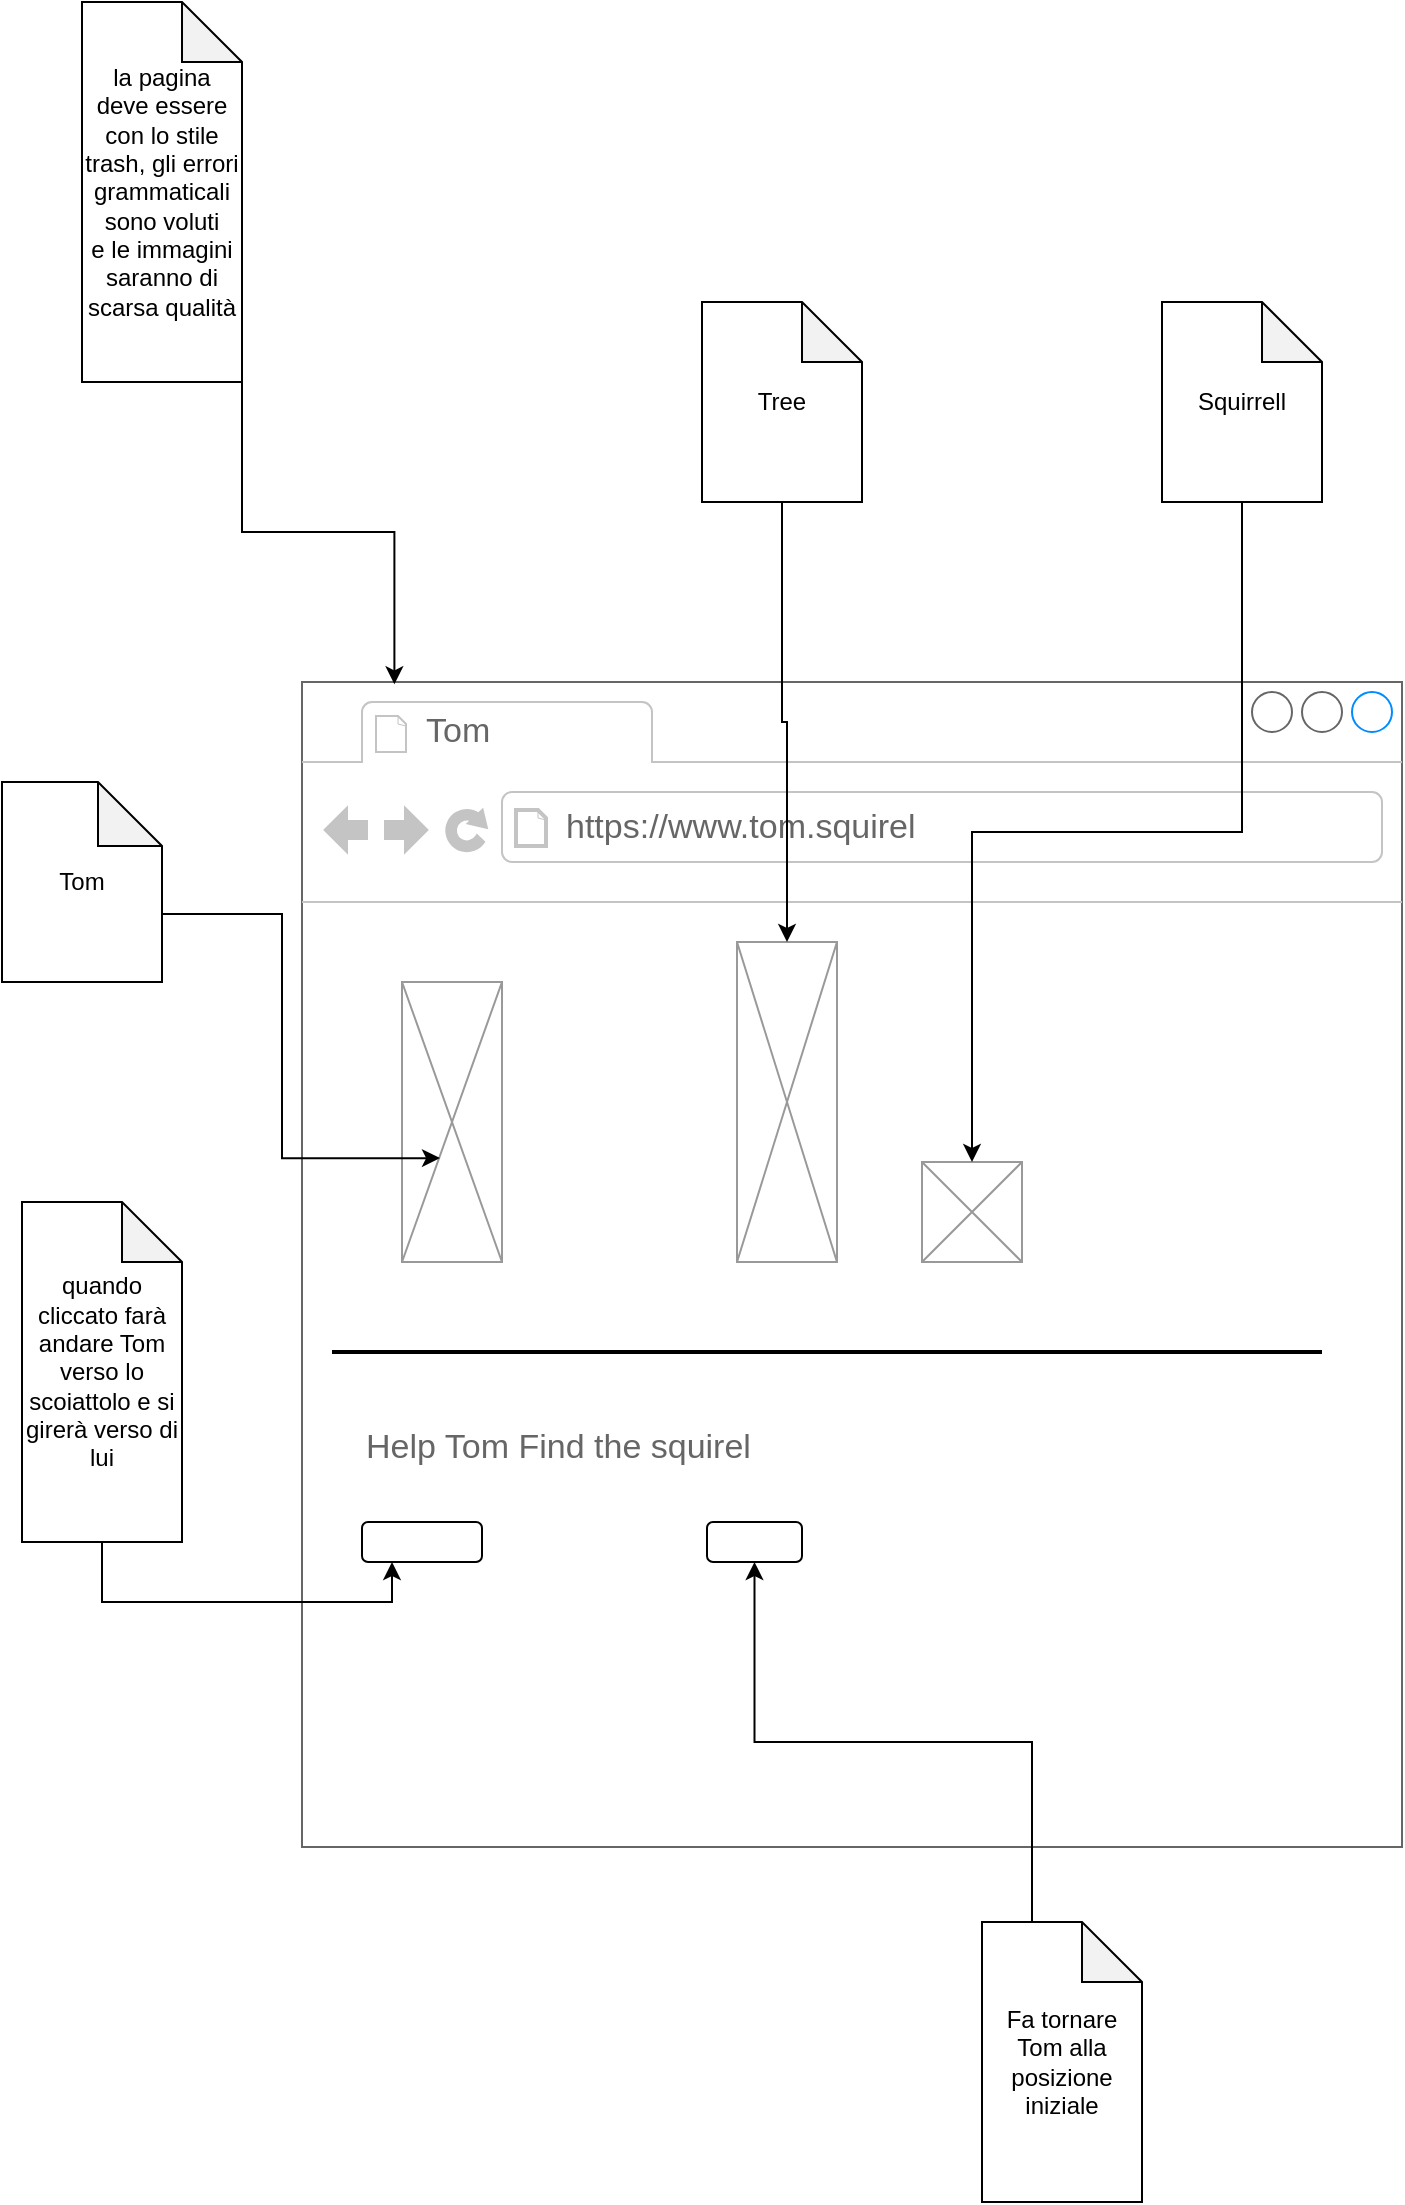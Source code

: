 <mxfile version="14.4.2" type="github">
  <diagram id="B5JPVfwiFHHiAfXatyd_" name="Page-1">
    <mxGraphModel dx="2249" dy="1969" grid="1" gridSize="10" guides="1" tooltips="1" connect="1" arrows="1" fold="1" page="1" pageScale="1" pageWidth="827" pageHeight="1169" math="0" shadow="0">
      <root>
        <mxCell id="0" />
        <mxCell id="1" parent="0" />
        <mxCell id="sybcU1xqQj4xZzGj0ewR-1" value="" style="strokeWidth=1;shadow=0;dashed=0;align=center;html=1;shape=mxgraph.mockup.containers.browserWindow;rSize=0;strokeColor=#666666;strokeColor2=#008cff;strokeColor3=#c4c4c4;mainText=,;recursiveResize=0;" vertex="1" parent="1">
          <mxGeometry x="-210" y="170" width="550" height="582.5" as="geometry" />
        </mxCell>
        <mxCell id="sybcU1xqQj4xZzGj0ewR-2" value="Tom" style="strokeWidth=1;shadow=0;dashed=0;align=center;html=1;shape=mxgraph.mockup.containers.anchor;fontSize=17;fontColor=#666666;align=left;" vertex="1" parent="sybcU1xqQj4xZzGj0ewR-1">
          <mxGeometry x="60" y="12" width="110" height="26" as="geometry" />
        </mxCell>
        <mxCell id="sybcU1xqQj4xZzGj0ewR-3" value="https://www.tom.squirel" style="strokeWidth=1;shadow=0;dashed=0;align=center;html=1;shape=mxgraph.mockup.containers.anchor;rSize=0;fontSize=17;fontColor=#666666;align=left;" vertex="1" parent="sybcU1xqQj4xZzGj0ewR-1">
          <mxGeometry x="130" y="60" width="250" height="26" as="geometry" />
        </mxCell>
        <mxCell id="sybcU1xqQj4xZzGj0ewR-4" value="" style="verticalLabelPosition=bottom;shadow=0;dashed=0;align=center;html=1;verticalAlign=top;strokeWidth=1;shape=mxgraph.mockup.graphics.simpleIcon;strokeColor=#999999;" vertex="1" parent="sybcU1xqQj4xZzGj0ewR-1">
          <mxGeometry x="50" y="150" width="50" height="140" as="geometry" />
        </mxCell>
        <mxCell id="sybcU1xqQj4xZzGj0ewR-5" value="" style="verticalLabelPosition=bottom;shadow=0;dashed=0;align=center;html=1;verticalAlign=top;strokeWidth=1;shape=mxgraph.mockup.graphics.simpleIcon;strokeColor=#999999;" vertex="1" parent="sybcU1xqQj4xZzGj0ewR-1">
          <mxGeometry x="310" y="240" width="50" height="50" as="geometry" />
        </mxCell>
        <mxCell id="sybcU1xqQj4xZzGj0ewR-6" value="Help Tom Find the squirel" style="strokeWidth=1;shadow=0;dashed=0;align=center;html=1;shape=mxgraph.mockup.containers.anchor;rSize=0;fontSize=17;fontColor=#666666;align=left;" vertex="1" parent="sybcU1xqQj4xZzGj0ewR-1">
          <mxGeometry x="30" y="370" width="250" height="26" as="geometry" />
        </mxCell>
        <mxCell id="sybcU1xqQj4xZzGj0ewR-7" value="" style="line;strokeWidth=2;direction=south;html=1;rotation=90;" vertex="1" parent="sybcU1xqQj4xZzGj0ewR-1">
          <mxGeometry x="257.5" y="87.5" width="10" height="495" as="geometry" />
        </mxCell>
        <mxCell id="sybcU1xqQj4xZzGj0ewR-8" value="" style="verticalLabelPosition=bottom;shadow=0;dashed=0;align=center;html=1;verticalAlign=top;strokeWidth=1;shape=mxgraph.mockup.graphics.simpleIcon;strokeColor=#999999;" vertex="1" parent="sybcU1xqQj4xZzGj0ewR-1">
          <mxGeometry x="217.5" y="130" width="50" height="160" as="geometry" />
        </mxCell>
        <mxCell id="sybcU1xqQj4xZzGj0ewR-9" value="" style="rounded=1;whiteSpace=wrap;html=1;" vertex="1" parent="sybcU1xqQj4xZzGj0ewR-1">
          <mxGeometry x="30" y="420" width="60" height="20" as="geometry" />
        </mxCell>
        <mxCell id="sybcU1xqQj4xZzGj0ewR-10" value="" style="rounded=1;whiteSpace=wrap;html=1;" vertex="1" parent="sybcU1xqQj4xZzGj0ewR-1">
          <mxGeometry x="202.5" y="420" width="47.5" height="20" as="geometry" />
        </mxCell>
        <mxCell id="sybcU1xqQj4xZzGj0ewR-11" style="edgeStyle=orthogonalEdgeStyle;rounded=0;orthogonalLoop=1;jettySize=auto;html=1;exitX=0;exitY=0;exitDx=80;exitDy=66;exitPerimeter=0;entryX=0.38;entryY=0.629;entryDx=0;entryDy=0;entryPerimeter=0;" edge="1" parent="1" source="sybcU1xqQj4xZzGj0ewR-12" target="sybcU1xqQj4xZzGj0ewR-4">
          <mxGeometry relative="1" as="geometry" />
        </mxCell>
        <mxCell id="sybcU1xqQj4xZzGj0ewR-12" value="Tom" style="shape=note;whiteSpace=wrap;html=1;backgroundOutline=1;darkOpacity=0.05;size=32;" vertex="1" parent="1">
          <mxGeometry x="-360" y="220" width="80" height="100" as="geometry" />
        </mxCell>
        <mxCell id="sybcU1xqQj4xZzGj0ewR-13" style="edgeStyle=orthogonalEdgeStyle;rounded=0;orthogonalLoop=1;jettySize=auto;html=1;exitX=0.5;exitY=1;exitDx=0;exitDy=0;exitPerimeter=0;" edge="1" parent="1" source="sybcU1xqQj4xZzGj0ewR-14" target="sybcU1xqQj4xZzGj0ewR-8">
          <mxGeometry relative="1" as="geometry" />
        </mxCell>
        <mxCell id="sybcU1xqQj4xZzGj0ewR-14" value="Tree" style="shape=note;whiteSpace=wrap;html=1;backgroundOutline=1;darkOpacity=0.05;" vertex="1" parent="1">
          <mxGeometry x="-10" y="-20" width="80" height="100" as="geometry" />
        </mxCell>
        <mxCell id="sybcU1xqQj4xZzGj0ewR-15" style="edgeStyle=orthogonalEdgeStyle;rounded=0;orthogonalLoop=1;jettySize=auto;html=1;exitX=0.5;exitY=1;exitDx=0;exitDy=0;exitPerimeter=0;" edge="1" parent="1" source="sybcU1xqQj4xZzGj0ewR-16" target="sybcU1xqQj4xZzGj0ewR-5">
          <mxGeometry relative="1" as="geometry" />
        </mxCell>
        <mxCell id="sybcU1xqQj4xZzGj0ewR-16" value="Squirrell" style="shape=note;whiteSpace=wrap;html=1;backgroundOutline=1;darkOpacity=0.05;" vertex="1" parent="1">
          <mxGeometry x="220" y="-20" width="80" height="100" as="geometry" />
        </mxCell>
        <mxCell id="sybcU1xqQj4xZzGj0ewR-17" style="edgeStyle=orthogonalEdgeStyle;rounded=0;orthogonalLoop=1;jettySize=auto;html=1;exitX=0.5;exitY=1;exitDx=0;exitDy=0;exitPerimeter=0;entryX=0.25;entryY=1;entryDx=0;entryDy=0;" edge="1" parent="1" source="sybcU1xqQj4xZzGj0ewR-18" target="sybcU1xqQj4xZzGj0ewR-9">
          <mxGeometry relative="1" as="geometry" />
        </mxCell>
        <mxCell id="sybcU1xqQj4xZzGj0ewR-18" value="quando cliccato farà andare Tom verso lo scoiattolo e si girerà verso di lui" style="shape=note;whiteSpace=wrap;html=1;backgroundOutline=1;darkOpacity=0.05;" vertex="1" parent="1">
          <mxGeometry x="-350" y="430" width="80" height="170" as="geometry" />
        </mxCell>
        <mxCell id="sybcU1xqQj4xZzGj0ewR-19" style="edgeStyle=orthogonalEdgeStyle;rounded=0;orthogonalLoop=1;jettySize=auto;html=1;exitX=0;exitY=0;exitDx=25;exitDy=0;exitPerimeter=0;" edge="1" parent="1" source="sybcU1xqQj4xZzGj0ewR-20" target="sybcU1xqQj4xZzGj0ewR-10">
          <mxGeometry relative="1" as="geometry" />
        </mxCell>
        <mxCell id="sybcU1xqQj4xZzGj0ewR-20" value="Fa tornare Tom alla posizione iniziale" style="shape=note;whiteSpace=wrap;html=1;backgroundOutline=1;darkOpacity=0.05;" vertex="1" parent="1">
          <mxGeometry x="130" y="790" width="80" height="140" as="geometry" />
        </mxCell>
        <mxCell id="sybcU1xqQj4xZzGj0ewR-21" style="edgeStyle=orthogonalEdgeStyle;rounded=0;orthogonalLoop=1;jettySize=auto;html=1;exitX=1;exitY=1;exitDx=0;exitDy=0;exitPerimeter=0;entryX=0.084;entryY=0.002;entryDx=0;entryDy=0;entryPerimeter=0;" edge="1" parent="1" source="sybcU1xqQj4xZzGj0ewR-22" target="sybcU1xqQj4xZzGj0ewR-1">
          <mxGeometry relative="1" as="geometry" />
        </mxCell>
        <mxCell id="sybcU1xqQj4xZzGj0ewR-22" value="la pagina deve essere con lo stile trash, gli errori grammaticali sono voluti&lt;br&gt;e le immagini saranno di scarsa qualità" style="shape=note;whiteSpace=wrap;html=1;backgroundOutline=1;darkOpacity=0.05;" vertex="1" parent="1">
          <mxGeometry x="-320" y="-170" width="80" height="190" as="geometry" />
        </mxCell>
      </root>
    </mxGraphModel>
  </diagram>
</mxfile>
